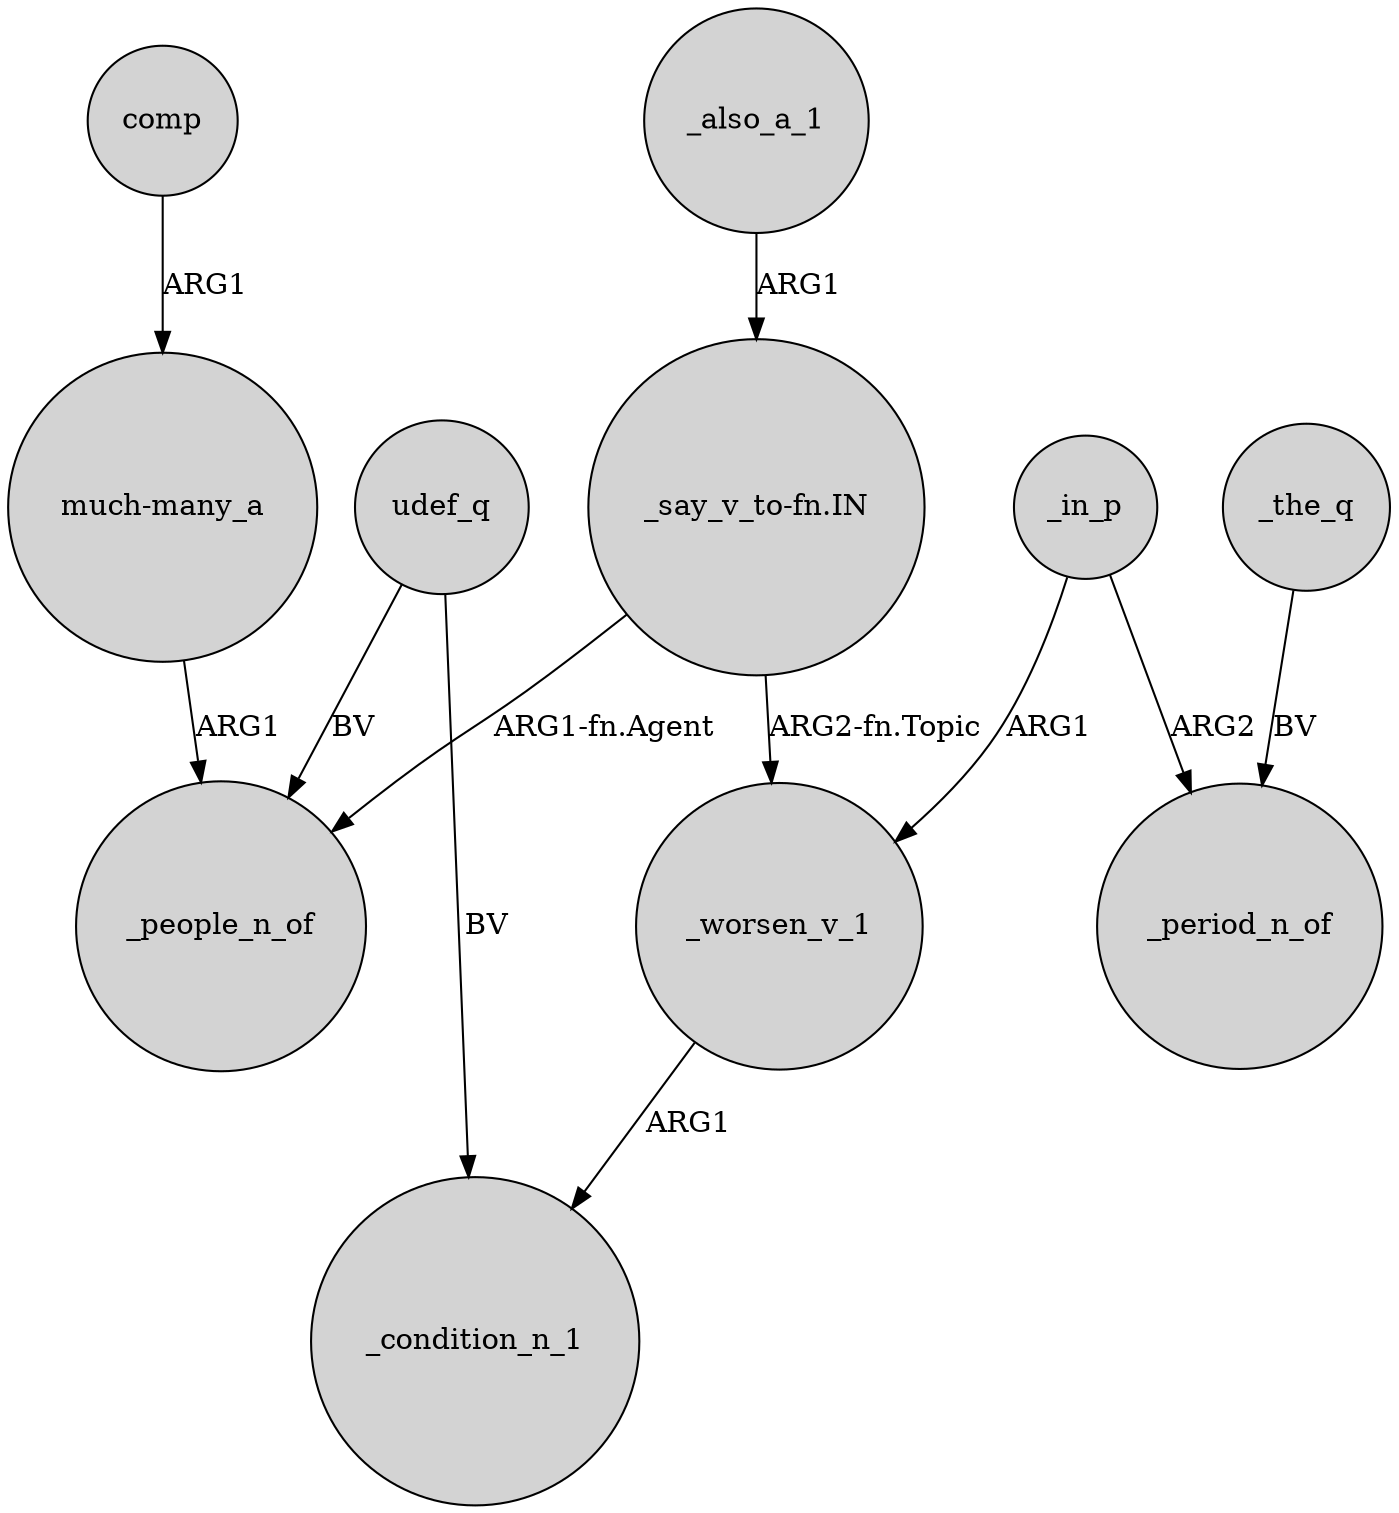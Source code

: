 digraph {
	node [shape=circle style=filled]
	"_say_v_to-fn.IN" -> _people_n_of [label="ARG1-fn.Agent"]
	_in_p -> _worsen_v_1 [label=ARG1]
	comp -> "much-many_a" [label=ARG1]
	_also_a_1 -> "_say_v_to-fn.IN" [label=ARG1]
	_worsen_v_1 -> _condition_n_1 [label=ARG1]
	"much-many_a" -> _people_n_of [label=ARG1]
	_in_p -> _period_n_of [label=ARG2]
	"_say_v_to-fn.IN" -> _worsen_v_1 [label="ARG2-fn.Topic"]
	udef_q -> _condition_n_1 [label=BV]
	_the_q -> _period_n_of [label=BV]
	udef_q -> _people_n_of [label=BV]
}
